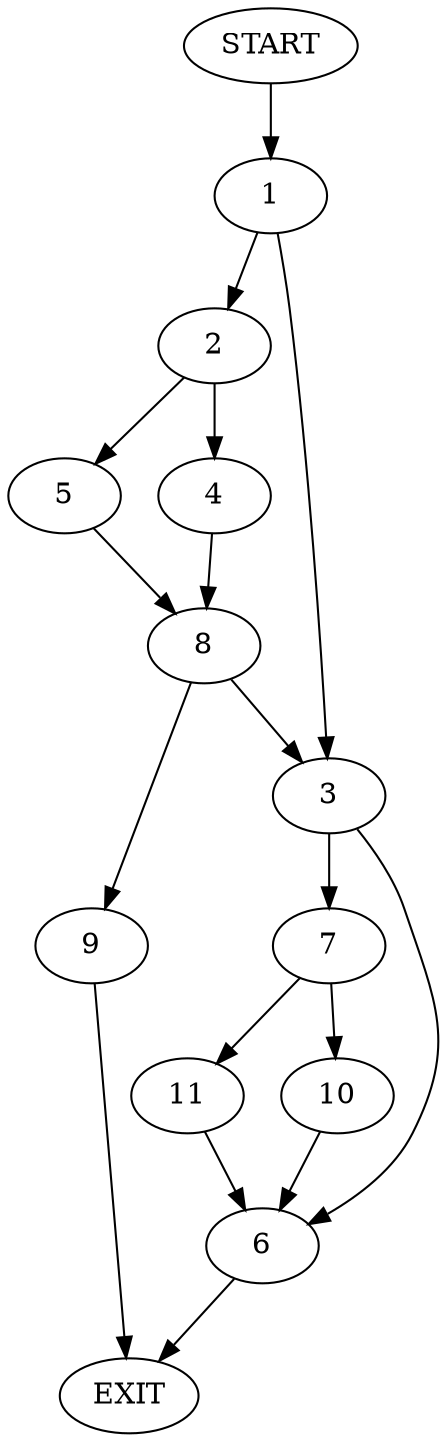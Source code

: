 digraph {
0 [label="START"]
12 [label="EXIT"]
0 -> 1
1 -> 2
1 -> 3
2 -> 4
2 -> 5
3 -> 6
3 -> 7
5 -> 8
4 -> 8
8 -> 3
8 -> 9
9 -> 12
7 -> 10
7 -> 11
6 -> 12
11 -> 6
10 -> 6
}
